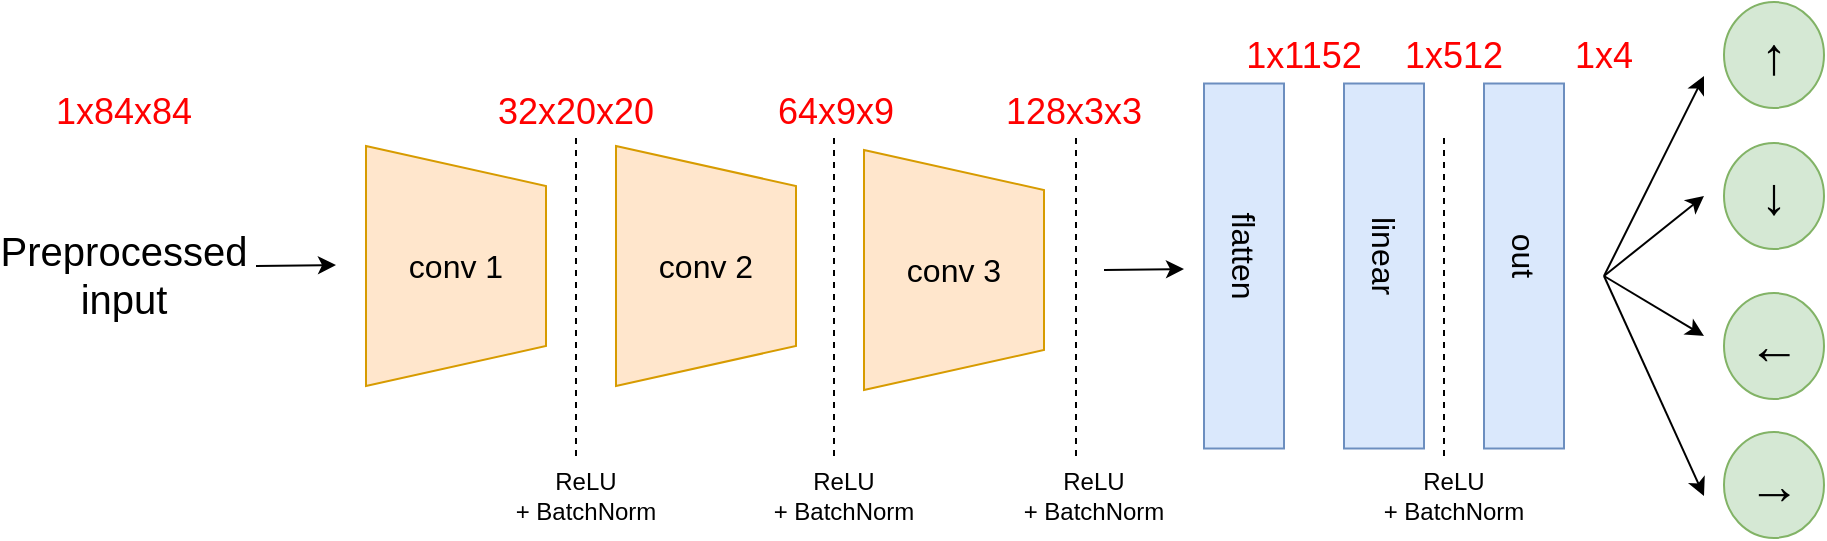 <mxfile version="14.8.0" type="device"><diagram id="9CLVOh-oAxKs7wASedb2" name="第1頁"><mxGraphModel dx="868" dy="492" grid="1" gridSize="10" guides="1" tooltips="1" connect="1" arrows="1" fold="1" page="1" pageScale="1" pageWidth="827" pageHeight="1169" math="0" shadow="0"><root><mxCell id="0"/><mxCell id="1" parent="0"/><mxCell id="0dZ-aXqsF5VcI52eEP3Q-1" value="" style="shape=trapezoid;perimeter=trapezoidPerimeter;whiteSpace=wrap;html=1;fixedSize=1;rotation=90;fillColor=#ffe6cc;strokeColor=#d79b00;" vertex="1" parent="1"><mxGeometry x="196" y="190" width="120" height="90" as="geometry"/></mxCell><mxCell id="0dZ-aXqsF5VcI52eEP3Q-3" value="conv 1" style="text;html=1;strokeColor=none;fillColor=none;align=center;verticalAlign=middle;whiteSpace=wrap;rounded=0;fontSize=16;" vertex="1" parent="1"><mxGeometry x="201" y="225" width="110" height="20" as="geometry"/></mxCell><mxCell id="0dZ-aXqsF5VcI52eEP3Q-16" value="" style="endArrow=classic;html=1;" edge="1" parent="1"><mxGeometry width="50" height="50" relative="1" as="geometry"><mxPoint x="156" y="235" as="sourcePoint"/><mxPoint x="196" y="234.5" as="targetPoint"/></mxGeometry></mxCell><mxCell id="0dZ-aXqsF5VcI52eEP3Q-21" value="" style="group" vertex="1" connectable="0" parent="1"><mxGeometry x="326" y="175" width="110" height="120" as="geometry"/></mxCell><mxCell id="0dZ-aXqsF5VcI52eEP3Q-19" value="" style="shape=trapezoid;perimeter=trapezoidPerimeter;whiteSpace=wrap;html=1;fixedSize=1;rotation=90;fillColor=#ffe6cc;strokeColor=#d79b00;" vertex="1" parent="0dZ-aXqsF5VcI52eEP3Q-21"><mxGeometry x="-5" y="15" width="120" height="90" as="geometry"/></mxCell><mxCell id="0dZ-aXqsF5VcI52eEP3Q-4" value="conv 2" style="text;html=1;strokeColor=none;fillColor=none;align=center;verticalAlign=middle;whiteSpace=wrap;rounded=0;fontSize=16;" vertex="1" parent="0dZ-aXqsF5VcI52eEP3Q-21"><mxGeometry y="50" width="110" height="20" as="geometry"/></mxCell><mxCell id="0dZ-aXqsF5VcI52eEP3Q-36" value="" style="group" vertex="1" connectable="0" parent="1"><mxGeometry x="630" y="143.75" width="40" height="182.5" as="geometry"/></mxCell><mxCell id="0dZ-aXqsF5VcI52eEP3Q-33" value="" style="rounded=0;whiteSpace=wrap;html=1;fillColor=#dae8fc;strokeColor=#6c8ebf;" vertex="1" parent="0dZ-aXqsF5VcI52eEP3Q-36"><mxGeometry width="40" height="182.5" as="geometry"/></mxCell><mxCell id="0dZ-aXqsF5VcI52eEP3Q-35" value="&lt;font style=&quot;font-size: 16px&quot;&gt;flatten&lt;/font&gt;" style="text;html=1;strokeColor=none;fillColor=none;align=center;verticalAlign=middle;whiteSpace=wrap;rounded=0;rotation=90;" vertex="1" parent="0dZ-aXqsF5VcI52eEP3Q-36"><mxGeometry y="76.25" width="40" height="20" as="geometry"/></mxCell><mxCell id="0dZ-aXqsF5VcI52eEP3Q-37" value="" style="group" vertex="1" connectable="0" parent="1"><mxGeometry x="700" y="143.75" width="40" height="182.5" as="geometry"/></mxCell><mxCell id="0dZ-aXqsF5VcI52eEP3Q-38" value="" style="rounded=0;whiteSpace=wrap;html=1;fillColor=#dae8fc;strokeColor=#6c8ebf;" vertex="1" parent="0dZ-aXqsF5VcI52eEP3Q-37"><mxGeometry width="40" height="182.5" as="geometry"/></mxCell><mxCell id="0dZ-aXqsF5VcI52eEP3Q-39" value="&lt;font style=&quot;font-size: 16px&quot;&gt;linear&lt;br&gt;&lt;/font&gt;" style="text;html=1;strokeColor=none;fillColor=none;align=center;verticalAlign=middle;whiteSpace=wrap;rounded=0;rotation=90;" vertex="1" parent="0dZ-aXqsF5VcI52eEP3Q-37"><mxGeometry y="76.25" width="40" height="20" as="geometry"/></mxCell><mxCell id="0dZ-aXqsF5VcI52eEP3Q-40" value="" style="group" vertex="1" connectable="0" parent="1"><mxGeometry x="770" y="143.75" width="40" height="182.5" as="geometry"/></mxCell><mxCell id="0dZ-aXqsF5VcI52eEP3Q-41" value="" style="rounded=0;whiteSpace=wrap;html=1;fillColor=#dae8fc;strokeColor=#6c8ebf;" vertex="1" parent="0dZ-aXqsF5VcI52eEP3Q-40"><mxGeometry width="40" height="182.5" as="geometry"/></mxCell><mxCell id="0dZ-aXqsF5VcI52eEP3Q-42" value="&lt;font style=&quot;font-size: 16px&quot;&gt;out&lt;br&gt;&lt;/font&gt;" style="text;html=1;strokeColor=none;fillColor=none;align=center;verticalAlign=middle;whiteSpace=wrap;rounded=0;rotation=90;" vertex="1" parent="0dZ-aXqsF5VcI52eEP3Q-40"><mxGeometry y="76.25" width="40" height="20" as="geometry"/></mxCell><mxCell id="0dZ-aXqsF5VcI52eEP3Q-45" value="" style="group" vertex="1" connectable="0" parent="1"><mxGeometry x="226" y="170" width="190" height="190" as="geometry"/></mxCell><mxCell id="0dZ-aXqsF5VcI52eEP3Q-23" value="ReLU &lt;br&gt;+ BatchNorm" style="text;html=1;strokeColor=none;fillColor=none;align=center;verticalAlign=middle;whiteSpace=wrap;rounded=0;" vertex="1" parent="0dZ-aXqsF5VcI52eEP3Q-45"><mxGeometry y="170" width="190" height="20" as="geometry"/></mxCell><mxCell id="0dZ-aXqsF5VcI52eEP3Q-26" value="" style="endArrow=none;dashed=1;html=1;" edge="1" parent="0dZ-aXqsF5VcI52eEP3Q-45"><mxGeometry width="50" height="50" relative="1" as="geometry"><mxPoint x="90" y="160" as="sourcePoint"/><mxPoint x="90" as="targetPoint"/></mxGeometry></mxCell><mxCell id="0dZ-aXqsF5VcI52eEP3Q-46" value="" style="group" vertex="1" connectable="0" parent="1"><mxGeometry x="355" y="170" width="190" height="190" as="geometry"/></mxCell><mxCell id="0dZ-aXqsF5VcI52eEP3Q-27" value="ReLU &lt;br&gt;+ BatchNorm" style="text;html=1;strokeColor=none;fillColor=none;align=center;verticalAlign=middle;whiteSpace=wrap;rounded=0;" vertex="1" parent="0dZ-aXqsF5VcI52eEP3Q-46"><mxGeometry y="170" width="190" height="20" as="geometry"/></mxCell><mxCell id="0dZ-aXqsF5VcI52eEP3Q-28" value="" style="endArrow=none;dashed=1;html=1;" edge="1" parent="0dZ-aXqsF5VcI52eEP3Q-46"><mxGeometry width="50" height="50" relative="1" as="geometry"><mxPoint x="90" y="160" as="sourcePoint"/><mxPoint x="90" as="targetPoint"/></mxGeometry></mxCell><mxCell id="0dZ-aXqsF5VcI52eEP3Q-48" value="" style="group" vertex="1" connectable="0" parent="1"><mxGeometry x="660" y="170" width="190" height="190" as="geometry"/></mxCell><mxCell id="0dZ-aXqsF5VcI52eEP3Q-43" value="ReLU &lt;br&gt;+ BatchNorm" style="text;html=1;strokeColor=none;fillColor=none;align=center;verticalAlign=middle;whiteSpace=wrap;rounded=0;" vertex="1" parent="0dZ-aXqsF5VcI52eEP3Q-48"><mxGeometry y="170" width="190" height="20" as="geometry"/></mxCell><mxCell id="0dZ-aXqsF5VcI52eEP3Q-44" value="" style="endArrow=none;dashed=1;html=1;" edge="1" parent="0dZ-aXqsF5VcI52eEP3Q-48"><mxGeometry width="50" height="50" relative="1" as="geometry"><mxPoint x="90" y="160" as="sourcePoint"/><mxPoint x="90" as="targetPoint"/></mxGeometry></mxCell><mxCell id="0dZ-aXqsF5VcI52eEP3Q-55" value="" style="endArrow=classic;html=1;fontSize=26;" edge="1" parent="0dZ-aXqsF5VcI52eEP3Q-48"><mxGeometry width="50" height="50" relative="1" as="geometry"><mxPoint x="170" y="70" as="sourcePoint"/><mxPoint x="220" y="-30" as="targetPoint"/></mxGeometry></mxCell><mxCell id="0dZ-aXqsF5VcI52eEP3Q-34" value="" style="endArrow=classic;html=1;" edge="1" parent="1"><mxGeometry x="414" y="177" width="50" height="50" as="geometry"><mxPoint x="580" y="237" as="sourcePoint"/><mxPoint x="620" y="236.5" as="targetPoint"/></mxGeometry></mxCell><mxCell id="0dZ-aXqsF5VcI52eEP3Q-47" value="" style="group" vertex="1" connectable="0" parent="1"><mxGeometry x="440" y="152" width="230" height="208" as="geometry"/></mxCell><mxCell id="0dZ-aXqsF5VcI52eEP3Q-50" value="" style="group" vertex="1" connectable="0" parent="0dZ-aXqsF5VcI52eEP3Q-47"><mxGeometry y="18" width="230" height="190" as="geometry"/></mxCell><mxCell id="0dZ-aXqsF5VcI52eEP3Q-67" value="" style="group" vertex="1" connectable="0" parent="0dZ-aXqsF5VcI52eEP3Q-50"><mxGeometry x="40" width="190" height="190" as="geometry"/></mxCell><mxCell id="0dZ-aXqsF5VcI52eEP3Q-30" value="ReLU &lt;br&gt;+ BatchNorm" style="text;html=1;strokeColor=none;fillColor=none;align=center;verticalAlign=middle;whiteSpace=wrap;rounded=0;" vertex="1" parent="0dZ-aXqsF5VcI52eEP3Q-67"><mxGeometry y="170" width="190" height="20" as="geometry"/></mxCell><mxCell id="0dZ-aXqsF5VcI52eEP3Q-31" value="" style="endArrow=none;dashed=1;html=1;" edge="1" parent="0dZ-aXqsF5VcI52eEP3Q-67"><mxGeometry width="50" height="50" relative="1" as="geometry"><mxPoint x="86" y="160" as="sourcePoint"/><mxPoint x="86" as="targetPoint"/></mxGeometry></mxCell><mxCell id="0dZ-aXqsF5VcI52eEP3Q-63" value="128x3x3" style="text;html=1;strokeColor=none;fillColor=none;align=center;verticalAlign=middle;whiteSpace=wrap;rounded=0;fontSize=18;fontColor=#FF0000;" vertex="1" parent="0dZ-aXqsF5VcI52eEP3Q-47"><mxGeometry x="105" y="-4" width="40" height="20" as="geometry"/></mxCell><mxCell id="0dZ-aXqsF5VcI52eEP3Q-49" value="" style="group" vertex="1" connectable="0" parent="1"><mxGeometry x="450" y="177" width="110" height="120" as="geometry"/></mxCell><mxCell id="0dZ-aXqsF5VcI52eEP3Q-20" value="" style="shape=trapezoid;perimeter=trapezoidPerimeter;whiteSpace=wrap;html=1;fixedSize=1;rotation=90;fillColor=#ffe6cc;strokeColor=#d79b00;" vertex="1" parent="0dZ-aXqsF5VcI52eEP3Q-49"><mxGeometry x="-5" y="15" width="120" height="90" as="geometry"/></mxCell><mxCell id="0dZ-aXqsF5VcI52eEP3Q-6" value="&lt;font style=&quot;font-size: 16px&quot;&gt;conv 3&lt;/font&gt;" style="text;html=1;strokeColor=none;fillColor=none;align=center;verticalAlign=middle;whiteSpace=wrap;rounded=0;" vertex="1" parent="0dZ-aXqsF5VcI52eEP3Q-49"><mxGeometry y="50" width="110" height="20" as="geometry"/></mxCell><mxCell id="0dZ-aXqsF5VcI52eEP3Q-51" value="↑" style="ellipse;whiteSpace=wrap;html=1;fontSize=26;fillColor=#d5e8d4;strokeColor=#82b366;" vertex="1" parent="1"><mxGeometry x="890" y="103" width="50" height="53" as="geometry"/></mxCell><mxCell id="0dZ-aXqsF5VcI52eEP3Q-52" value="→" style="ellipse;whiteSpace=wrap;html=1;fontSize=26;fillColor=#d5e8d4;strokeColor=#82b366;" vertex="1" parent="1"><mxGeometry x="890" y="318" width="50" height="53" as="geometry"/></mxCell><mxCell id="0dZ-aXqsF5VcI52eEP3Q-53" value="←" style="ellipse;whiteSpace=wrap;html=1;fontSize=26;fillColor=#d5e8d4;strokeColor=#82b366;" vertex="1" parent="1"><mxGeometry x="890" y="248.5" width="50" height="53" as="geometry"/></mxCell><mxCell id="0dZ-aXqsF5VcI52eEP3Q-54" value="↓" style="ellipse;whiteSpace=wrap;html=1;fontSize=26;fontStyle=0;fillColor=#d5e8d4;strokeColor=#82b366;" vertex="1" parent="1"><mxGeometry x="890" y="173.5" width="50" height="53" as="geometry"/></mxCell><mxCell id="0dZ-aXqsF5VcI52eEP3Q-56" value="" style="endArrow=classic;html=1;fontSize=26;" edge="1" parent="1"><mxGeometry width="50" height="50" relative="1" as="geometry"><mxPoint x="830" y="240" as="sourcePoint"/><mxPoint x="880" y="200" as="targetPoint"/></mxGeometry></mxCell><mxCell id="0dZ-aXqsF5VcI52eEP3Q-57" value="" style="endArrow=classic;html=1;fontSize=26;" edge="1" parent="1"><mxGeometry width="50" height="50" relative="1" as="geometry"><mxPoint x="830" y="240" as="sourcePoint"/><mxPoint x="880" y="270" as="targetPoint"/></mxGeometry></mxCell><mxCell id="0dZ-aXqsF5VcI52eEP3Q-58" value="" style="endArrow=classic;html=1;fontSize=26;" edge="1" parent="1"><mxGeometry width="50" height="50" relative="1" as="geometry"><mxPoint x="830" y="240" as="sourcePoint"/><mxPoint x="880" y="350" as="targetPoint"/></mxGeometry></mxCell><mxCell id="0dZ-aXqsF5VcI52eEP3Q-59" value="Preprocessed&lt;br style=&quot;font-size: 20px;&quot;&gt;input" style="text;html=1;strokeColor=none;fillColor=none;align=center;verticalAlign=middle;whiteSpace=wrap;rounded=0;fontSize=20;" vertex="1" parent="1"><mxGeometry x="70" y="228.5" width="40" height="20" as="geometry"/></mxCell><mxCell id="0dZ-aXqsF5VcI52eEP3Q-60" value="1x84x84" style="text;html=1;strokeColor=none;fillColor=none;align=center;verticalAlign=middle;whiteSpace=wrap;rounded=0;fontSize=18;fontColor=#FF0000;" vertex="1" parent="1"><mxGeometry x="70" y="148" width="40" height="20" as="geometry"/></mxCell><mxCell id="0dZ-aXqsF5VcI52eEP3Q-61" value="32x20x20" style="text;html=1;strokeColor=none;fillColor=none;align=center;verticalAlign=middle;whiteSpace=wrap;rounded=0;fontSize=18;fontColor=#FF0000;" vertex="1" parent="1"><mxGeometry x="296" y="148" width="40" height="20" as="geometry"/></mxCell><mxCell id="0dZ-aXqsF5VcI52eEP3Q-62" value="64x9x9" style="text;html=1;strokeColor=none;fillColor=none;align=center;verticalAlign=middle;whiteSpace=wrap;rounded=0;fontSize=18;fontColor=#FF0000;" vertex="1" parent="1"><mxGeometry x="426" y="148" width="40" height="20" as="geometry"/></mxCell><mxCell id="0dZ-aXqsF5VcI52eEP3Q-64" value="1x1152" style="text;html=1;strokeColor=none;fillColor=none;align=center;verticalAlign=middle;whiteSpace=wrap;rounded=0;fontSize=18;fontColor=#FF0000;" vertex="1" parent="1"><mxGeometry x="660" y="119.5" width="40" height="20" as="geometry"/></mxCell><mxCell id="0dZ-aXqsF5VcI52eEP3Q-65" value="1x512" style="text;html=1;strokeColor=none;fillColor=none;align=center;verticalAlign=middle;whiteSpace=wrap;rounded=0;fontSize=18;fontColor=#FF0000;" vertex="1" parent="1"><mxGeometry x="735" y="119.5" width="40" height="20" as="geometry"/></mxCell><mxCell id="0dZ-aXqsF5VcI52eEP3Q-66" value="1x4" style="text;html=1;strokeColor=none;fillColor=none;align=center;verticalAlign=middle;whiteSpace=wrap;rounded=0;fontSize=18;fontColor=#FF0000;" vertex="1" parent="1"><mxGeometry x="810" y="119.5" width="40" height="20" as="geometry"/></mxCell></root></mxGraphModel></diagram></mxfile>